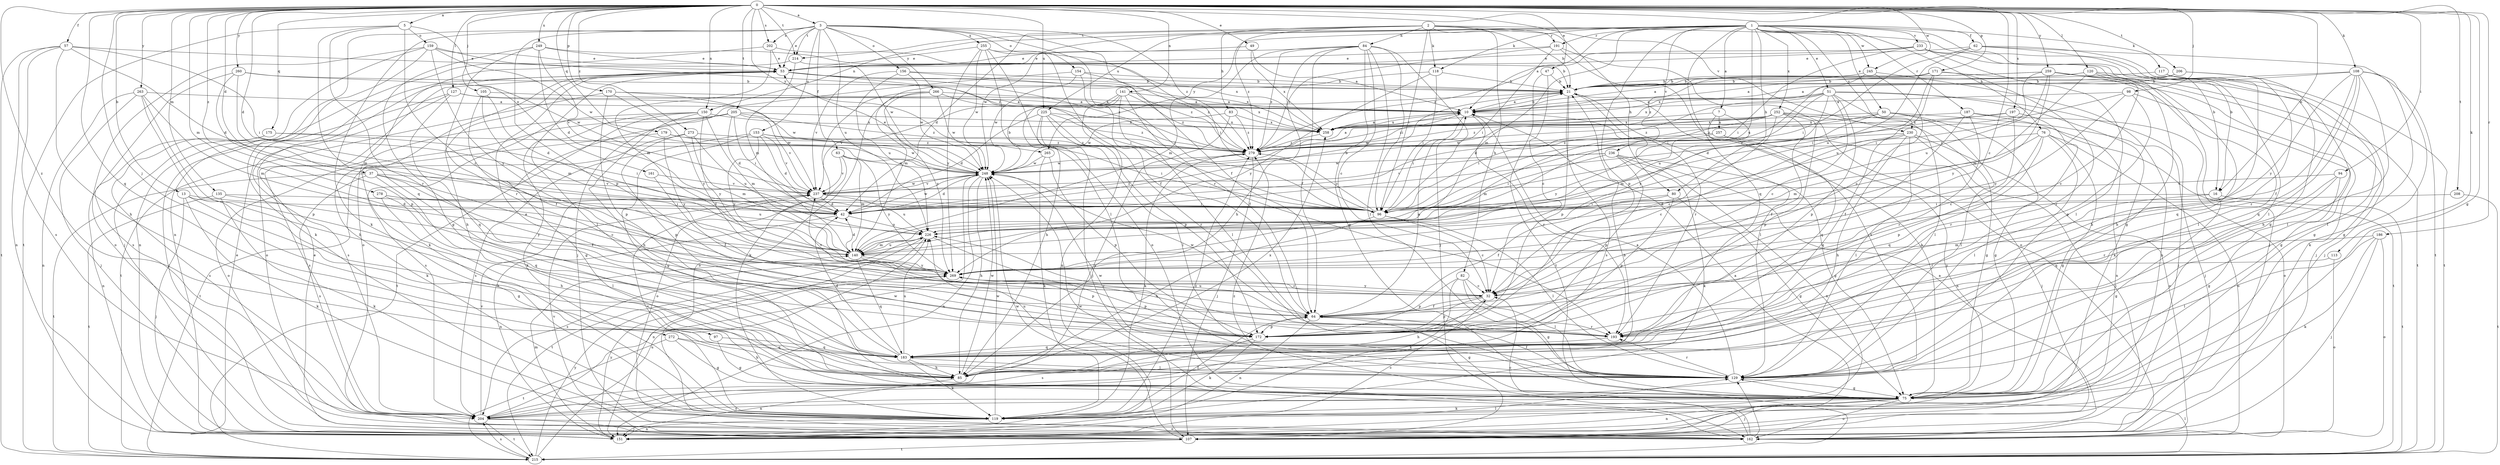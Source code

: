 strict digraph  {
0;
1;
2;
3;
5;
7;
10;
13;
16;
21;
32;
37;
42;
47;
49;
50;
51;
53;
57;
62;
63;
64;
75;
76;
80;
82;
83;
84;
85;
94;
96;
97;
98;
105;
107;
108;
113;
117;
118;
119;
120;
127;
129;
135;
140;
141;
150;
151;
153;
154;
156;
159;
161;
162;
170;
171;
172;
175;
179;
183;
186;
187;
191;
193;
197;
202;
204;
205;
206;
208;
214;
215;
225;
226;
230;
233;
236;
237;
245;
248;
249;
252;
255;
257;
258;
259;
260;
263;
265;
266;
269;
272;
273;
278;
279;
0 -> 3  [label=a];
0 -> 5  [label=a];
0 -> 13  [label=b];
0 -> 16  [label=b];
0 -> 32  [label=c];
0 -> 37  [label=d];
0 -> 42  [label=d];
0 -> 47  [label=e];
0 -> 49  [label=e];
0 -> 57  [label=f];
0 -> 75  [label=g];
0 -> 94  [label=i];
0 -> 97  [label=j];
0 -> 98  [label=j];
0 -> 105  [label=j];
0 -> 108  [label=k];
0 -> 113  [label=k];
0 -> 120  [label=l];
0 -> 127  [label=l];
0 -> 135  [label=m];
0 -> 140  [label=m];
0 -> 141  [label=n];
0 -> 150  [label=n];
0 -> 170  [label=p];
0 -> 171  [label=p];
0 -> 175  [label=q];
0 -> 179  [label=q];
0 -> 183  [label=q];
0 -> 186  [label=r];
0 -> 197  [label=s];
0 -> 202  [label=s];
0 -> 205  [label=t];
0 -> 206  [label=t];
0 -> 208  [label=t];
0 -> 214  [label=t];
0 -> 225  [label=u];
0 -> 230  [label=v];
0 -> 245  [label=w];
0 -> 249  [label=x];
0 -> 259  [label=y];
0 -> 260  [label=y];
0 -> 263  [label=y];
0 -> 265  [label=y];
0 -> 272  [label=z];
0 -> 273  [label=z];
0 -> 278  [label=z];
1 -> 7  [label=a];
1 -> 10  [label=a];
1 -> 16  [label=b];
1 -> 50  [label=e];
1 -> 51  [label=e];
1 -> 62  [label=f];
1 -> 76  [label=h];
1 -> 80  [label=h];
1 -> 117  [label=k];
1 -> 118  [label=k];
1 -> 140  [label=m];
1 -> 150  [label=n];
1 -> 172  [label=p];
1 -> 183  [label=q];
1 -> 187  [label=r];
1 -> 191  [label=r];
1 -> 214  [label=t];
1 -> 225  [label=u];
1 -> 226  [label=u];
1 -> 230  [label=v];
1 -> 233  [label=v];
1 -> 236  [label=v];
1 -> 245  [label=w];
1 -> 252  [label=x];
1 -> 265  [label=y];
2 -> 16  [label=b];
2 -> 21  [label=b];
2 -> 42  [label=d];
2 -> 80  [label=h];
2 -> 82  [label=h];
2 -> 83  [label=h];
2 -> 84  [label=h];
2 -> 96  [label=i];
2 -> 118  [label=k];
2 -> 191  [label=r];
2 -> 248  [label=w];
2 -> 279  [label=z];
3 -> 53  [label=e];
3 -> 63  [label=f];
3 -> 64  [label=f];
3 -> 119  [label=k];
3 -> 151  [label=n];
3 -> 153  [label=o];
3 -> 154  [label=o];
3 -> 156  [label=o];
3 -> 172  [label=p];
3 -> 193  [label=r];
3 -> 202  [label=s];
3 -> 214  [label=t];
3 -> 226  [label=u];
3 -> 255  [label=x];
3 -> 266  [label=y];
3 -> 279  [label=z];
5 -> 32  [label=c];
5 -> 159  [label=o];
5 -> 161  [label=o];
5 -> 183  [label=q];
5 -> 193  [label=r];
5 -> 215  [label=t];
7 -> 183  [label=q];
7 -> 257  [label=x];
7 -> 269  [label=y];
7 -> 279  [label=z];
10 -> 21  [label=b];
10 -> 96  [label=i];
10 -> 193  [label=r];
10 -> 248  [label=w];
10 -> 258  [label=x];
13 -> 42  [label=d];
13 -> 75  [label=g];
13 -> 85  [label=h];
13 -> 107  [label=j];
13 -> 119  [label=k];
16 -> 42  [label=d];
16 -> 75  [label=g];
16 -> 193  [label=r];
16 -> 215  [label=t];
21 -> 10  [label=a];
21 -> 129  [label=l];
21 -> 172  [label=p];
21 -> 193  [label=r];
21 -> 204  [label=s];
32 -> 64  [label=f];
32 -> 85  [label=h];
32 -> 172  [label=p];
32 -> 237  [label=v];
32 -> 269  [label=y];
37 -> 32  [label=c];
37 -> 64  [label=f];
37 -> 183  [label=q];
37 -> 204  [label=s];
37 -> 215  [label=t];
37 -> 237  [label=v];
42 -> 21  [label=b];
42 -> 151  [label=n];
42 -> 226  [label=u];
42 -> 248  [label=w];
42 -> 279  [label=z];
47 -> 21  [label=b];
47 -> 32  [label=c];
47 -> 215  [label=t];
49 -> 10  [label=a];
49 -> 53  [label=e];
49 -> 258  [label=x];
50 -> 75  [label=g];
50 -> 107  [label=j];
50 -> 129  [label=l];
50 -> 140  [label=m];
50 -> 258  [label=x];
50 -> 279  [label=z];
51 -> 10  [label=a];
51 -> 32  [label=c];
51 -> 42  [label=d];
51 -> 107  [label=j];
51 -> 119  [label=k];
51 -> 129  [label=l];
51 -> 172  [label=p];
51 -> 226  [label=u];
51 -> 258  [label=x];
51 -> 269  [label=y];
53 -> 21  [label=b];
53 -> 85  [label=h];
53 -> 96  [label=i];
53 -> 119  [label=k];
53 -> 129  [label=l];
53 -> 162  [label=o];
53 -> 258  [label=x];
53 -> 279  [label=z];
57 -> 42  [label=d];
57 -> 53  [label=e];
57 -> 85  [label=h];
57 -> 96  [label=i];
57 -> 151  [label=n];
57 -> 204  [label=s];
57 -> 215  [label=t];
62 -> 53  [label=e];
62 -> 75  [label=g];
62 -> 96  [label=i];
62 -> 129  [label=l];
62 -> 215  [label=t];
62 -> 226  [label=u];
63 -> 140  [label=m];
63 -> 162  [label=o];
63 -> 237  [label=v];
63 -> 248  [label=w];
63 -> 269  [label=y];
64 -> 10  [label=a];
64 -> 75  [label=g];
64 -> 151  [label=n];
64 -> 172  [label=p];
64 -> 193  [label=r];
64 -> 248  [label=w];
75 -> 21  [label=b];
75 -> 107  [label=j];
75 -> 119  [label=k];
75 -> 151  [label=n];
75 -> 162  [label=o];
75 -> 204  [label=s];
76 -> 75  [label=g];
76 -> 129  [label=l];
76 -> 140  [label=m];
76 -> 162  [label=o];
76 -> 172  [label=p];
76 -> 183  [label=q];
76 -> 279  [label=z];
80 -> 64  [label=f];
80 -> 75  [label=g];
80 -> 96  [label=i];
80 -> 172  [label=p];
82 -> 32  [label=c];
82 -> 75  [label=g];
82 -> 119  [label=k];
82 -> 129  [label=l];
82 -> 172  [label=p];
83 -> 204  [label=s];
83 -> 248  [label=w];
83 -> 258  [label=x];
83 -> 279  [label=z];
84 -> 32  [label=c];
84 -> 53  [label=e];
84 -> 64  [label=f];
84 -> 75  [label=g];
84 -> 85  [label=h];
84 -> 96  [label=i];
84 -> 107  [label=j];
84 -> 129  [label=l];
84 -> 140  [label=m];
84 -> 279  [label=z];
85 -> 151  [label=n];
85 -> 248  [label=w];
85 -> 258  [label=x];
94 -> 75  [label=g];
94 -> 183  [label=q];
94 -> 193  [label=r];
94 -> 237  [label=v];
96 -> 32  [label=c];
96 -> 85  [label=h];
96 -> 129  [label=l];
96 -> 279  [label=z];
97 -> 75  [label=g];
97 -> 183  [label=q];
98 -> 10  [label=a];
98 -> 42  [label=d];
98 -> 75  [label=g];
98 -> 172  [label=p];
98 -> 269  [label=y];
105 -> 10  [label=a];
105 -> 42  [label=d];
105 -> 64  [label=f];
105 -> 140  [label=m];
107 -> 10  [label=a];
107 -> 53  [label=e];
107 -> 215  [label=t];
107 -> 237  [label=v];
107 -> 248  [label=w];
108 -> 21  [label=b];
108 -> 64  [label=f];
108 -> 75  [label=g];
108 -> 85  [label=h];
108 -> 129  [label=l];
108 -> 183  [label=q];
108 -> 193  [label=r];
108 -> 258  [label=x];
108 -> 269  [label=y];
113 -> 162  [label=o];
113 -> 269  [label=y];
117 -> 21  [label=b];
117 -> 85  [label=h];
117 -> 107  [label=j];
117 -> 215  [label=t];
118 -> 21  [label=b];
118 -> 96  [label=i];
118 -> 248  [label=w];
118 -> 269  [label=y];
119 -> 64  [label=f];
119 -> 151  [label=n];
119 -> 237  [label=v];
119 -> 248  [label=w];
119 -> 279  [label=z];
120 -> 10  [label=a];
120 -> 21  [label=b];
120 -> 32  [label=c];
120 -> 75  [label=g];
120 -> 85  [label=h];
120 -> 140  [label=m];
127 -> 10  [label=a];
127 -> 107  [label=j];
127 -> 183  [label=q];
127 -> 204  [label=s];
127 -> 248  [label=w];
129 -> 10  [label=a];
129 -> 64  [label=f];
129 -> 75  [label=g];
129 -> 193  [label=r];
129 -> 226  [label=u];
129 -> 248  [label=w];
135 -> 96  [label=i];
135 -> 119  [label=k];
135 -> 215  [label=t];
135 -> 269  [label=y];
140 -> 42  [label=d];
140 -> 172  [label=p];
140 -> 183  [label=q];
140 -> 226  [label=u];
140 -> 269  [label=y];
141 -> 10  [label=a];
141 -> 64  [label=f];
141 -> 85  [label=h];
141 -> 129  [label=l];
141 -> 151  [label=n];
141 -> 237  [label=v];
141 -> 279  [label=z];
150 -> 85  [label=h];
150 -> 119  [label=k];
150 -> 140  [label=m];
150 -> 204  [label=s];
150 -> 215  [label=t];
150 -> 258  [label=x];
150 -> 269  [label=y];
151 -> 32  [label=c];
151 -> 53  [label=e];
151 -> 129  [label=l];
151 -> 140  [label=m];
151 -> 269  [label=y];
153 -> 42  [label=d];
153 -> 75  [label=g];
153 -> 96  [label=i];
153 -> 204  [label=s];
153 -> 237  [label=v];
153 -> 269  [label=y];
153 -> 279  [label=z];
154 -> 21  [label=b];
154 -> 96  [label=i];
154 -> 107  [label=j];
154 -> 140  [label=m];
154 -> 279  [label=z];
156 -> 21  [label=b];
156 -> 226  [label=u];
156 -> 237  [label=v];
156 -> 248  [label=w];
156 -> 279  [label=z];
159 -> 53  [label=e];
159 -> 107  [label=j];
159 -> 119  [label=k];
159 -> 162  [label=o];
159 -> 248  [label=w];
159 -> 269  [label=y];
159 -> 279  [label=z];
161 -> 64  [label=f];
161 -> 237  [label=v];
162 -> 10  [label=a];
162 -> 32  [label=c];
162 -> 129  [label=l];
162 -> 248  [label=w];
162 -> 279  [label=z];
170 -> 10  [label=a];
170 -> 172  [label=p];
170 -> 215  [label=t];
170 -> 237  [label=v];
170 -> 269  [label=y];
171 -> 21  [label=b];
171 -> 96  [label=i];
171 -> 129  [label=l];
171 -> 193  [label=r];
171 -> 226  [label=u];
171 -> 279  [label=z];
172 -> 119  [label=k];
172 -> 204  [label=s];
175 -> 96  [label=i];
175 -> 151  [label=n];
175 -> 204  [label=s];
175 -> 279  [label=z];
179 -> 119  [label=k];
179 -> 248  [label=w];
179 -> 269  [label=y];
179 -> 279  [label=z];
183 -> 42  [label=d];
183 -> 53  [label=e];
183 -> 85  [label=h];
183 -> 119  [label=k];
183 -> 129  [label=l];
183 -> 226  [label=u];
186 -> 107  [label=j];
186 -> 119  [label=k];
186 -> 129  [label=l];
186 -> 140  [label=m];
186 -> 162  [label=o];
187 -> 64  [label=f];
187 -> 151  [label=n];
187 -> 162  [label=o];
187 -> 193  [label=r];
187 -> 258  [label=x];
191 -> 53  [label=e];
191 -> 96  [label=i];
191 -> 162  [label=o];
191 -> 204  [label=s];
191 -> 279  [label=z];
193 -> 183  [label=q];
193 -> 226  [label=u];
197 -> 32  [label=c];
197 -> 193  [label=r];
197 -> 258  [label=x];
197 -> 279  [label=z];
202 -> 21  [label=b];
202 -> 53  [label=e];
202 -> 140  [label=m];
202 -> 151  [label=n];
204 -> 21  [label=b];
204 -> 107  [label=j];
204 -> 162  [label=o];
204 -> 215  [label=t];
204 -> 237  [label=v];
204 -> 248  [label=w];
205 -> 42  [label=d];
205 -> 75  [label=g];
205 -> 96  [label=i];
205 -> 162  [label=o];
205 -> 204  [label=s];
205 -> 237  [label=v];
205 -> 258  [label=x];
205 -> 279  [label=z];
206 -> 10  [label=a];
206 -> 21  [label=b];
206 -> 129  [label=l];
206 -> 183  [label=q];
208 -> 96  [label=i];
208 -> 215  [label=t];
214 -> 140  [label=m];
214 -> 162  [label=o];
214 -> 248  [label=w];
215 -> 129  [label=l];
215 -> 204  [label=s];
215 -> 226  [label=u];
215 -> 269  [label=y];
225 -> 42  [label=d];
225 -> 107  [label=j];
225 -> 129  [label=l];
225 -> 172  [label=p];
225 -> 193  [label=r];
225 -> 258  [label=x];
225 -> 279  [label=z];
226 -> 140  [label=m];
226 -> 151  [label=n];
226 -> 193  [label=r];
226 -> 204  [label=s];
226 -> 215  [label=t];
230 -> 32  [label=c];
230 -> 85  [label=h];
230 -> 107  [label=j];
230 -> 129  [label=l];
230 -> 162  [label=o];
230 -> 183  [label=q];
230 -> 279  [label=z];
233 -> 53  [label=e];
233 -> 75  [label=g];
233 -> 96  [label=i];
233 -> 107  [label=j];
233 -> 129  [label=l];
233 -> 279  [label=z];
236 -> 75  [label=g];
236 -> 96  [label=i];
236 -> 119  [label=k];
236 -> 151  [label=n];
236 -> 172  [label=p];
236 -> 237  [label=v];
236 -> 248  [label=w];
237 -> 42  [label=d];
237 -> 96  [label=i];
237 -> 226  [label=u];
237 -> 248  [label=w];
245 -> 21  [label=b];
245 -> 32  [label=c];
245 -> 96  [label=i];
245 -> 151  [label=n];
248 -> 21  [label=b];
248 -> 42  [label=d];
248 -> 53  [label=e];
248 -> 85  [label=h];
248 -> 151  [label=n];
248 -> 237  [label=v];
249 -> 42  [label=d];
249 -> 53  [label=e];
249 -> 75  [label=g];
249 -> 193  [label=r];
249 -> 237  [label=v];
249 -> 258  [label=x];
252 -> 32  [label=c];
252 -> 64  [label=f];
252 -> 75  [label=g];
252 -> 96  [label=i];
252 -> 172  [label=p];
252 -> 215  [label=t];
252 -> 248  [label=w];
252 -> 258  [label=x];
252 -> 279  [label=z];
255 -> 53  [label=e];
255 -> 64  [label=f];
255 -> 96  [label=i];
255 -> 129  [label=l];
255 -> 162  [label=o];
255 -> 248  [label=w];
255 -> 269  [label=y];
257 -> 107  [label=j];
257 -> 140  [label=m];
257 -> 151  [label=n];
257 -> 279  [label=z];
258 -> 10  [label=a];
258 -> 279  [label=z];
259 -> 10  [label=a];
259 -> 21  [label=b];
259 -> 96  [label=i];
259 -> 107  [label=j];
259 -> 119  [label=k];
259 -> 215  [label=t];
259 -> 226  [label=u];
259 -> 269  [label=y];
260 -> 21  [label=b];
260 -> 140  [label=m];
260 -> 172  [label=p];
260 -> 204  [label=s];
260 -> 248  [label=w];
263 -> 10  [label=a];
263 -> 85  [label=h];
263 -> 107  [label=j];
263 -> 140  [label=m];
263 -> 151  [label=n];
263 -> 172  [label=p];
265 -> 119  [label=k];
265 -> 172  [label=p];
265 -> 248  [label=w];
266 -> 10  [label=a];
266 -> 119  [label=k];
266 -> 162  [label=o];
266 -> 248  [label=w];
266 -> 258  [label=x];
266 -> 269  [label=y];
269 -> 32  [label=c];
269 -> 172  [label=p];
272 -> 75  [label=g];
272 -> 85  [label=h];
272 -> 183  [label=q];
272 -> 215  [label=t];
273 -> 140  [label=m];
273 -> 172  [label=p];
273 -> 215  [label=t];
273 -> 226  [label=u];
273 -> 279  [label=z];
278 -> 42  [label=d];
278 -> 85  [label=h];
278 -> 129  [label=l];
278 -> 226  [label=u];
279 -> 10  [label=a];
279 -> 107  [label=j];
279 -> 119  [label=k];
279 -> 248  [label=w];
}
